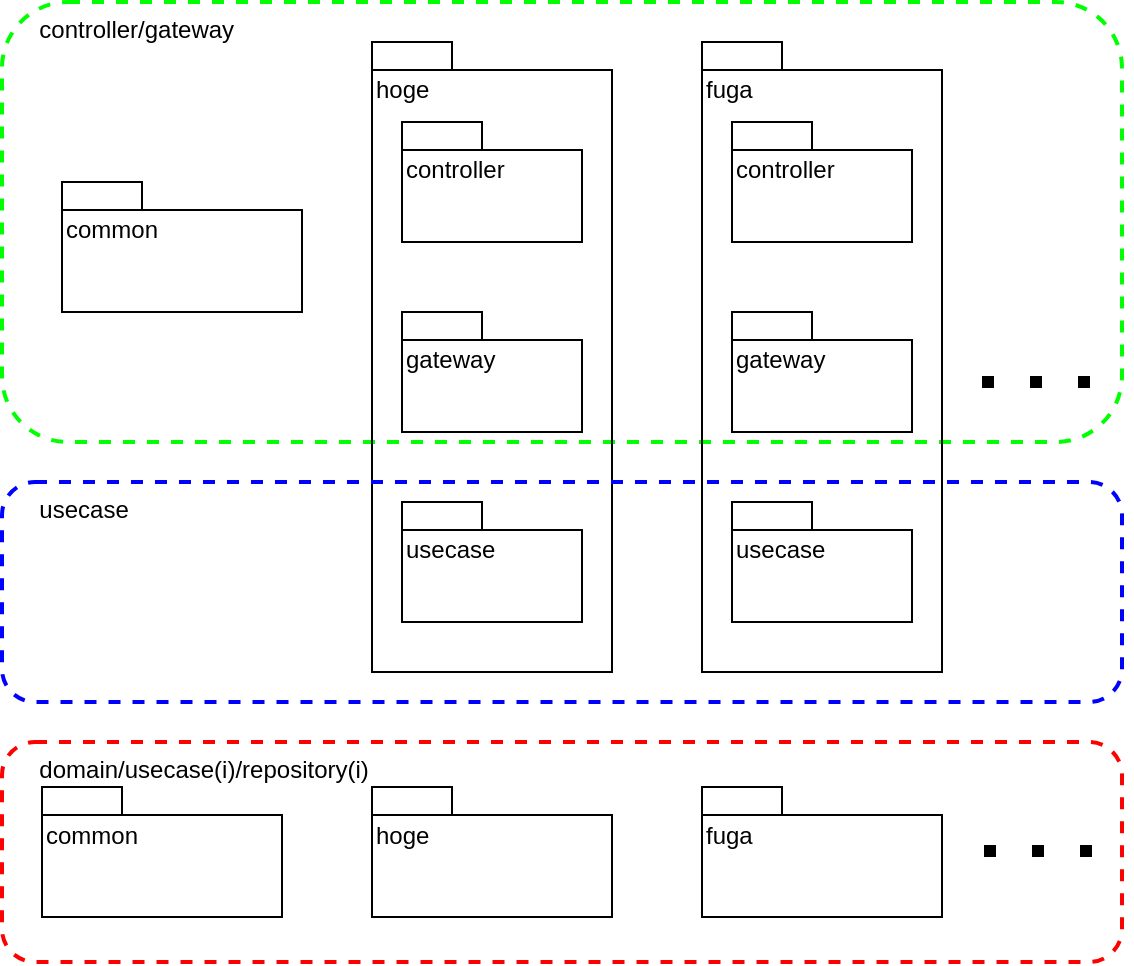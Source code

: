 <mxfile version="14.9.6" type="device"><diagram id="VtqPyKbTT8FOrcutEgq0" name="ページ1"><mxGraphModel dx="922" dy="685" grid="1" gridSize="10" guides="1" tooltips="1" connect="1" arrows="1" fold="1" page="1" pageScale="1" pageWidth="827" pageHeight="1169" math="0" shadow="0"><root><mxCell id="0"/><mxCell id="1" parent="0"/><mxCell id="3aCmPLXxX3UOK40rHuHM-15" value="&amp;nbsp; &amp;nbsp; &amp;nbsp;controller/gateway" style="rounded=1;whiteSpace=wrap;html=1;verticalAlign=top;align=left;dashed=1;fillColor=none;strokeColor=#00FF00;strokeWidth=2;" vertex="1" parent="1"><mxGeometry x="134" y="260" width="560" height="220" as="geometry"/></mxCell><mxCell id="3aCmPLXxX3UOK40rHuHM-29" value="common" style="shape=folder;fontStyle=0;spacingTop=10;tabWidth=40;tabHeight=14;tabPosition=left;html=1;strokeColor=#000000;fillColor=none;verticalAlign=top;align=left;" vertex="1" parent="1"><mxGeometry x="164" y="350" width="120" height="65" as="geometry"/></mxCell><mxCell id="3aCmPLXxX3UOK40rHuHM-28" value="&lt;span style=&quot;font-weight: normal&quot;&gt;hoge&lt;/span&gt;" style="shape=folder;fontStyle=1;spacingTop=10;tabWidth=40;tabHeight=14;tabPosition=left;html=1;strokeColor=#000000;fillColor=none;align=left;verticalAlign=top;" vertex="1" parent="1"><mxGeometry x="319" y="280" width="120" height="315" as="geometry"/></mxCell><mxCell id="3aCmPLXxX3UOK40rHuHM-27" value="&lt;span style=&quot;font-weight: normal&quot;&gt;fuga&lt;/span&gt;" style="shape=folder;fontStyle=1;spacingTop=10;tabWidth=40;tabHeight=14;tabPosition=left;html=1;strokeColor=#000000;fillColor=none;align=left;verticalAlign=top;" vertex="1" parent="1"><mxGeometry x="484" y="280" width="120" height="315" as="geometry"/></mxCell><mxCell id="3aCmPLXxX3UOK40rHuHM-2" value="&amp;nbsp; &amp;nbsp; &amp;nbsp;domain/usecase(i)/repository(i)" style="rounded=1;whiteSpace=wrap;html=1;verticalAlign=top;align=left;dashed=1;fillColor=none;glass=1;strokeColor=#FF0000;strokeWidth=2;" vertex="1" parent="1"><mxGeometry x="134" y="630" width="560" height="110" as="geometry"/></mxCell><mxCell id="3aCmPLXxX3UOK40rHuHM-12" value="&amp;nbsp; &amp;nbsp; &amp;nbsp;usecase" style="rounded=1;whiteSpace=wrap;html=1;verticalAlign=top;align=left;dashed=1;fillColor=none;strokeColor=#0000FF;strokeWidth=2;" vertex="1" parent="1"><mxGeometry x="134" y="500" width="560" height="110" as="geometry"/></mxCell><mxCell id="3aCmPLXxX3UOK40rHuHM-21" value="" style="endArrow=none;dashed=1;html=1;dashPattern=1 3;strokeWidth=6;" edge="1" parent="1"><mxGeometry width="50" height="50" relative="1" as="geometry"><mxPoint x="625" y="684.5" as="sourcePoint"/><mxPoint x="695" y="684.5" as="targetPoint"/></mxGeometry></mxCell><mxCell id="3aCmPLXxX3UOK40rHuHM-22" value="" style="endArrow=none;dashed=1;html=1;dashPattern=1 3;strokeWidth=6;" edge="1" parent="1"><mxGeometry width="50" height="50" relative="1" as="geometry"><mxPoint x="624" y="450" as="sourcePoint"/><mxPoint x="694" y="450" as="targetPoint"/></mxGeometry></mxCell><mxCell id="3aCmPLXxX3UOK40rHuHM-26" value="" style="group" vertex="1" connectable="0" parent="1"><mxGeometry x="154" y="652.5" width="450" height="65" as="geometry"/></mxCell><mxCell id="3aCmPLXxX3UOK40rHuHM-23" value="common" style="shape=folder;fontStyle=0;spacingTop=10;tabWidth=40;tabHeight=14;tabPosition=left;html=1;strokeColor=#000000;fillColor=none;verticalAlign=top;align=left;" vertex="1" parent="3aCmPLXxX3UOK40rHuHM-26"><mxGeometry width="120" height="65" as="geometry"/></mxCell><mxCell id="3aCmPLXxX3UOK40rHuHM-24" value="fuga" style="shape=folder;fontStyle=0;spacingTop=10;tabWidth=40;tabHeight=14;tabPosition=left;html=1;strokeColor=#000000;fillColor=none;verticalAlign=top;align=left;" vertex="1" parent="3aCmPLXxX3UOK40rHuHM-26"><mxGeometry x="330" width="120" height="65" as="geometry"/></mxCell><mxCell id="3aCmPLXxX3UOK40rHuHM-25" value="hoge" style="shape=folder;fontStyle=0;spacingTop=10;tabWidth=40;tabHeight=14;tabPosition=left;html=1;strokeColor=#000000;fillColor=none;verticalAlign=top;align=left;" vertex="1" parent="3aCmPLXxX3UOK40rHuHM-26"><mxGeometry x="165" width="120" height="65" as="geometry"/></mxCell><mxCell id="3aCmPLXxX3UOK40rHuHM-32" value="usecase" style="shape=folder;fontStyle=0;spacingTop=10;tabWidth=40;tabHeight=14;tabPosition=left;html=1;strokeColor=#000000;fillColor=none;verticalAlign=top;align=left;" vertex="1" parent="1"><mxGeometry x="499" y="510" width="90" height="60" as="geometry"/></mxCell><mxCell id="3aCmPLXxX3UOK40rHuHM-33" value="gateway" style="shape=folder;fontStyle=0;spacingTop=10;tabWidth=40;tabHeight=14;tabPosition=left;html=1;strokeColor=#000000;fillColor=none;verticalAlign=top;align=left;" vertex="1" parent="1"><mxGeometry x="499" y="415" width="90" height="60" as="geometry"/></mxCell><mxCell id="3aCmPLXxX3UOK40rHuHM-34" value="controller" style="shape=folder;fontStyle=0;spacingTop=10;tabWidth=40;tabHeight=14;tabPosition=left;html=1;strokeColor=#000000;fillColor=none;verticalAlign=top;align=left;" vertex="1" parent="1"><mxGeometry x="499" y="320" width="90" height="60" as="geometry"/></mxCell><mxCell id="3aCmPLXxX3UOK40rHuHM-35" value="usecase" style="shape=folder;fontStyle=0;spacingTop=10;tabWidth=40;tabHeight=14;tabPosition=left;html=1;strokeColor=#000000;fillColor=none;verticalAlign=top;align=left;" vertex="1" parent="1"><mxGeometry x="334" y="510" width="90" height="60" as="geometry"/></mxCell><mxCell id="3aCmPLXxX3UOK40rHuHM-36" value="gateway" style="shape=folder;fontStyle=0;spacingTop=10;tabWidth=40;tabHeight=14;tabPosition=left;html=1;strokeColor=#000000;fillColor=none;verticalAlign=top;align=left;" vertex="1" parent="1"><mxGeometry x="334" y="415" width="90" height="60" as="geometry"/></mxCell><mxCell id="3aCmPLXxX3UOK40rHuHM-37" value="controller" style="shape=folder;fontStyle=0;spacingTop=10;tabWidth=40;tabHeight=14;tabPosition=left;html=1;strokeColor=#000000;fillColor=none;verticalAlign=top;align=left;" vertex="1" parent="1"><mxGeometry x="334" y="320" width="90" height="60" as="geometry"/></mxCell></root></mxGraphModel></diagram></mxfile>